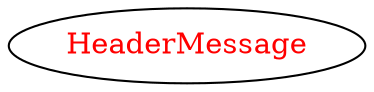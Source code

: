 digraph dependencyGraph {
 concentrate=true;
 ranksep="2.0";
 rankdir="LR"; 
 splines="ortho";
"HeaderMessage" [fontcolor="red"];
}